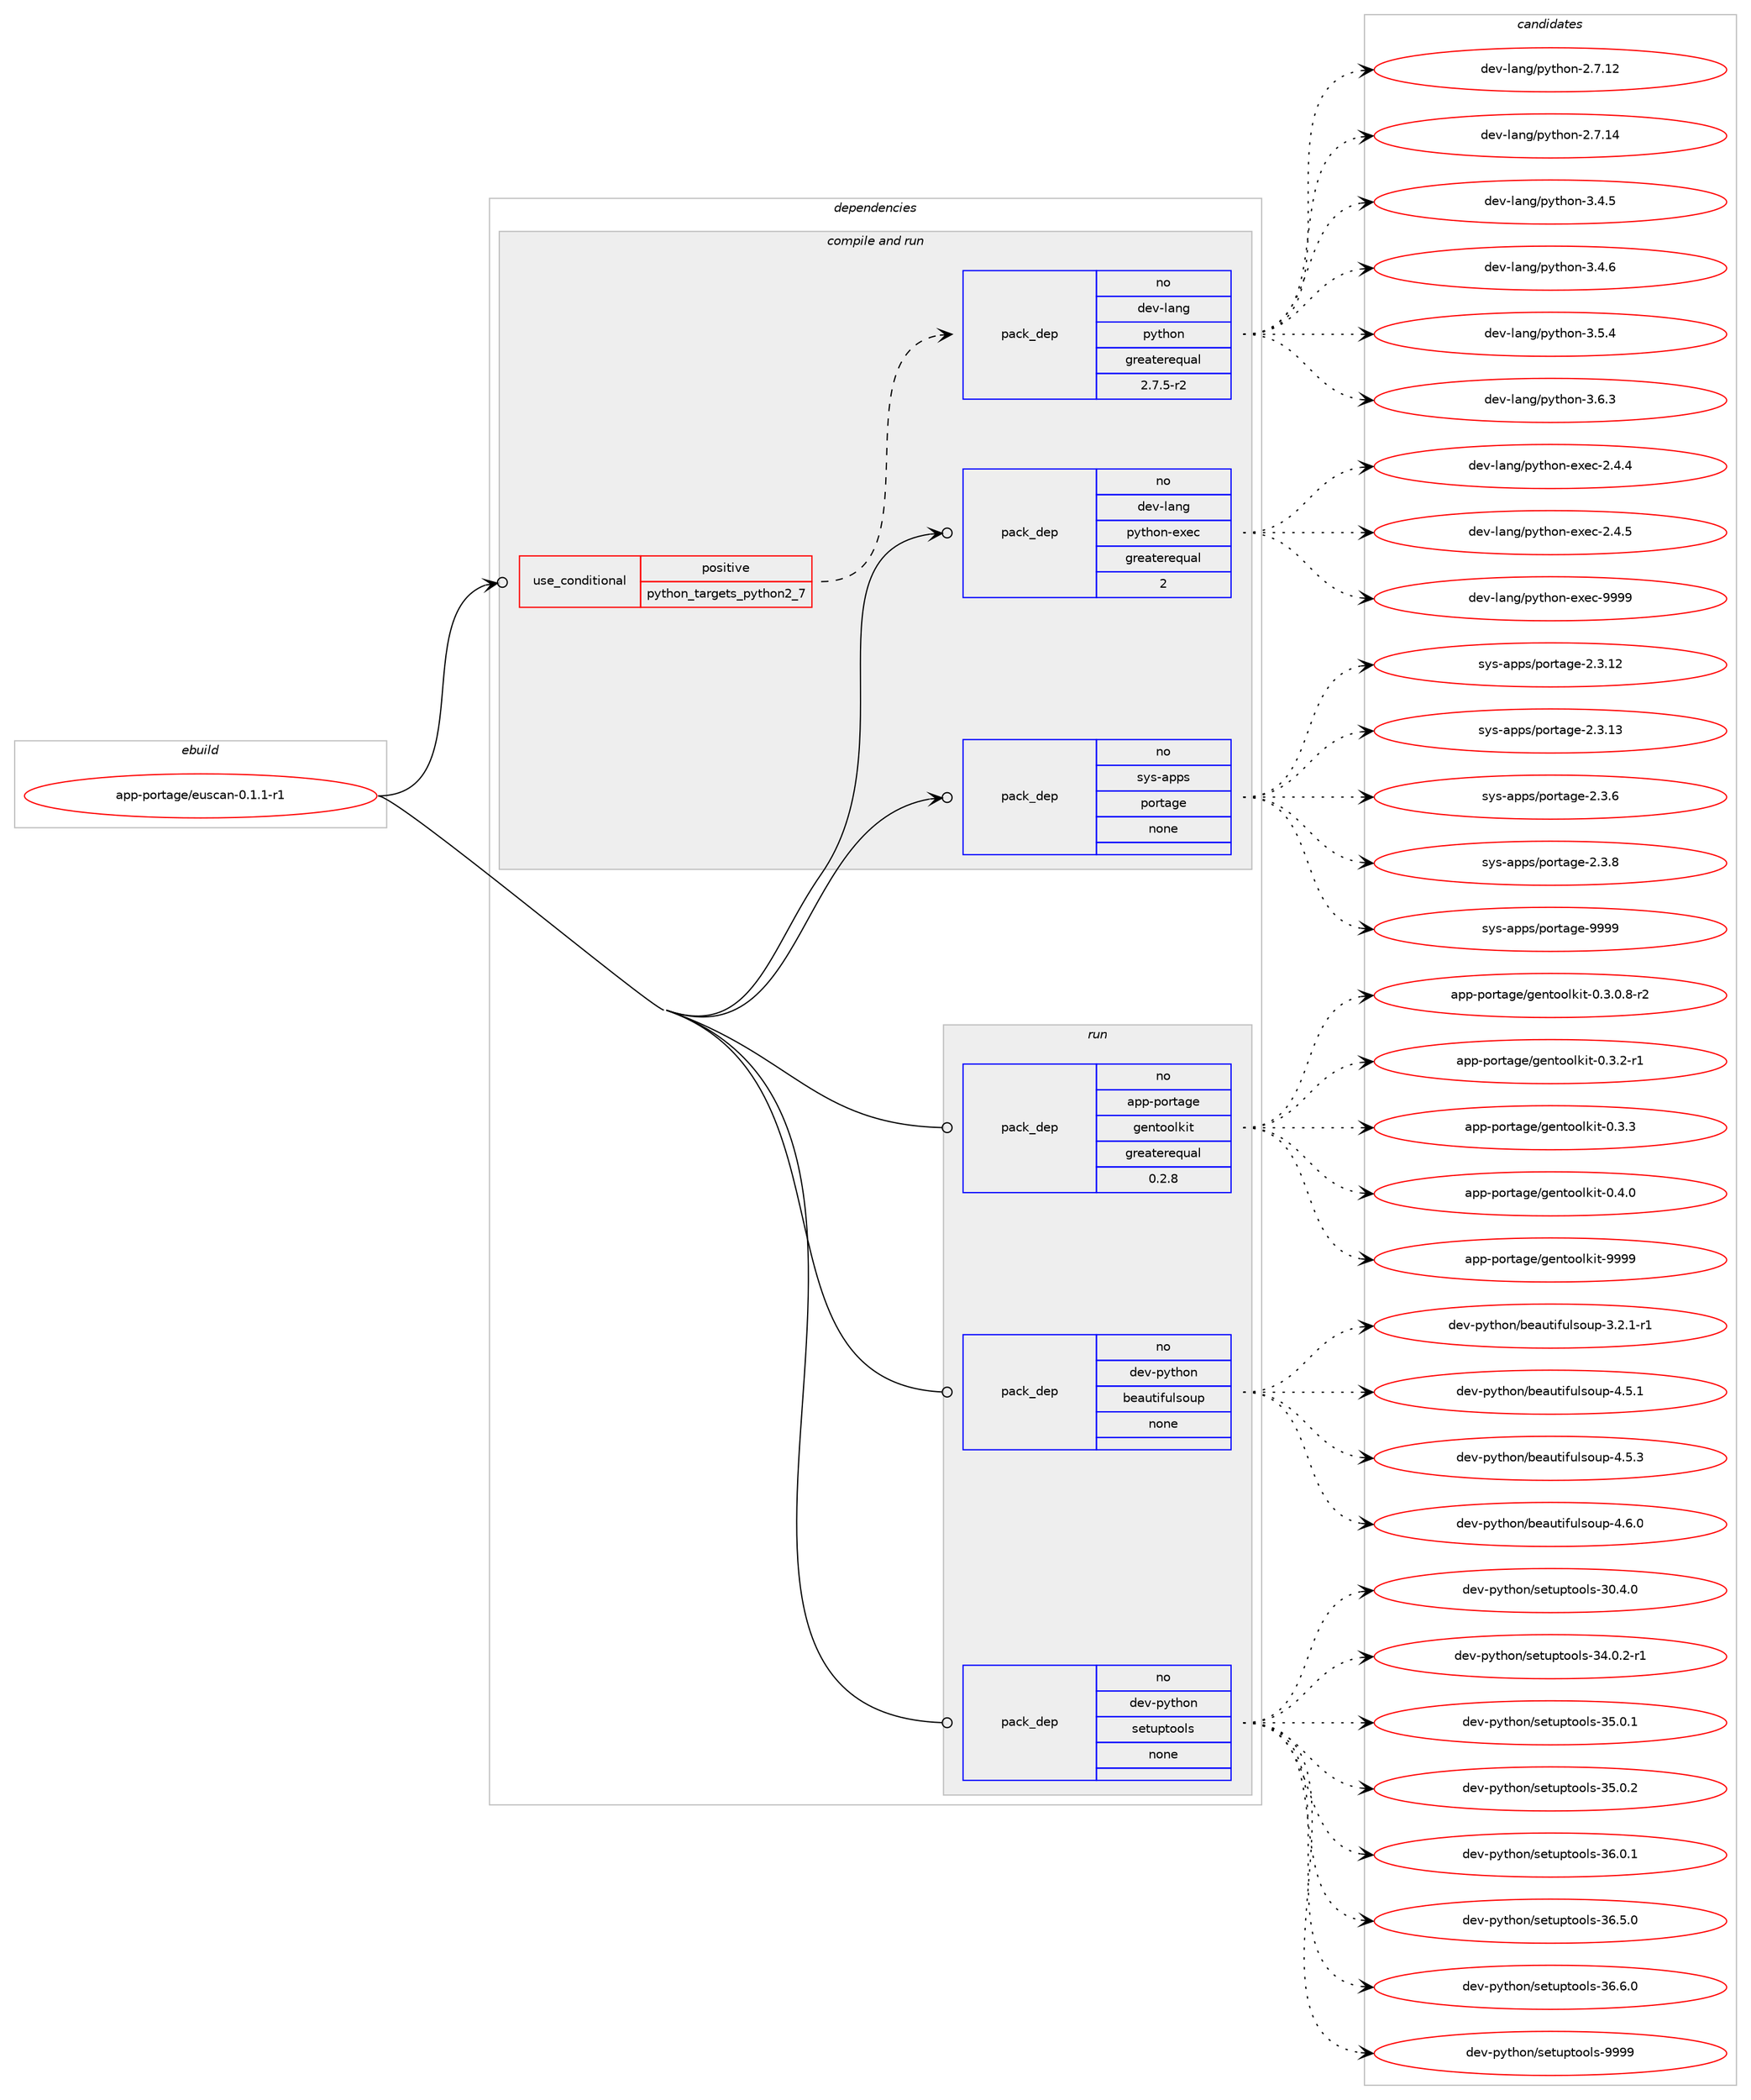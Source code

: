 digraph prolog {

# *************
# Graph options
# *************

newrank=true;
concentrate=true;
compound=true;
graph [rankdir=LR,fontname=Helvetica,fontsize=10,ranksep=1.5];#, ranksep=2.5, nodesep=0.2];
edge  [arrowhead=vee];
node  [fontname=Helvetica,fontsize=10];

# **********
# The ebuild
# **********

subgraph cluster_leftcol {
color=gray;
rank=same;
label=<<i>ebuild</i>>;
id [label="app-portage/euscan-0.1.1-r1", color=red, width=4, href="../app-portage/euscan-0.1.1-r1.svg"];
}

# ****************
# The dependencies
# ****************

subgraph cluster_midcol {
color=gray;
label=<<i>dependencies</i>>;
subgraph cluster_compile {
fillcolor="#eeeeee";
style=filled;
label=<<i>compile</i>>;
}
subgraph cluster_compileandrun {
fillcolor="#eeeeee";
style=filled;
label=<<i>compile and run</i>>;
subgraph cond13872 {
dependency53591 [label=<<TABLE BORDER="0" CELLBORDER="1" CELLSPACING="0" CELLPADDING="4"><TR><TD ROWSPAN="3" CELLPADDING="10">use_conditional</TD></TR><TR><TD>positive</TD></TR><TR><TD>python_targets_python2_7</TD></TR></TABLE>>, shape=none, color=red];
subgraph pack38753 {
dependency53592 [label=<<TABLE BORDER="0" CELLBORDER="1" CELLSPACING="0" CELLPADDING="4" WIDTH="220"><TR><TD ROWSPAN="6" CELLPADDING="30">pack_dep</TD></TR><TR><TD WIDTH="110">no</TD></TR><TR><TD>dev-lang</TD></TR><TR><TD>python</TD></TR><TR><TD>greaterequal</TD></TR><TR><TD>2.7.5-r2</TD></TR></TABLE>>, shape=none, color=blue];
}
dependency53591:e -> dependency53592:w [weight=20,style="dashed",arrowhead="vee"];
}
id:e -> dependency53591:w [weight=20,style="solid",arrowhead="odotvee"];
subgraph pack38754 {
dependency53593 [label=<<TABLE BORDER="0" CELLBORDER="1" CELLSPACING="0" CELLPADDING="4" WIDTH="220"><TR><TD ROWSPAN="6" CELLPADDING="30">pack_dep</TD></TR><TR><TD WIDTH="110">no</TD></TR><TR><TD>dev-lang</TD></TR><TR><TD>python-exec</TD></TR><TR><TD>greaterequal</TD></TR><TR><TD>2</TD></TR></TABLE>>, shape=none, color=blue];
}
id:e -> dependency53593:w [weight=20,style="solid",arrowhead="odotvee"];
subgraph pack38755 {
dependency53594 [label=<<TABLE BORDER="0" CELLBORDER="1" CELLSPACING="0" CELLPADDING="4" WIDTH="220"><TR><TD ROWSPAN="6" CELLPADDING="30">pack_dep</TD></TR><TR><TD WIDTH="110">no</TD></TR><TR><TD>sys-apps</TD></TR><TR><TD>portage</TD></TR><TR><TD>none</TD></TR><TR><TD></TD></TR></TABLE>>, shape=none, color=blue];
}
id:e -> dependency53594:w [weight=20,style="solid",arrowhead="odotvee"];
}
subgraph cluster_run {
fillcolor="#eeeeee";
style=filled;
label=<<i>run</i>>;
subgraph pack38756 {
dependency53595 [label=<<TABLE BORDER="0" CELLBORDER="1" CELLSPACING="0" CELLPADDING="4" WIDTH="220"><TR><TD ROWSPAN="6" CELLPADDING="30">pack_dep</TD></TR><TR><TD WIDTH="110">no</TD></TR><TR><TD>app-portage</TD></TR><TR><TD>gentoolkit</TD></TR><TR><TD>greaterequal</TD></TR><TR><TD>0.2.8</TD></TR></TABLE>>, shape=none, color=blue];
}
id:e -> dependency53595:w [weight=20,style="solid",arrowhead="odot"];
subgraph pack38757 {
dependency53596 [label=<<TABLE BORDER="0" CELLBORDER="1" CELLSPACING="0" CELLPADDING="4" WIDTH="220"><TR><TD ROWSPAN="6" CELLPADDING="30">pack_dep</TD></TR><TR><TD WIDTH="110">no</TD></TR><TR><TD>dev-python</TD></TR><TR><TD>beautifulsoup</TD></TR><TR><TD>none</TD></TR><TR><TD></TD></TR></TABLE>>, shape=none, color=blue];
}
id:e -> dependency53596:w [weight=20,style="solid",arrowhead="odot"];
subgraph pack38758 {
dependency53597 [label=<<TABLE BORDER="0" CELLBORDER="1" CELLSPACING="0" CELLPADDING="4" WIDTH="220"><TR><TD ROWSPAN="6" CELLPADDING="30">pack_dep</TD></TR><TR><TD WIDTH="110">no</TD></TR><TR><TD>dev-python</TD></TR><TR><TD>setuptools</TD></TR><TR><TD>none</TD></TR><TR><TD></TD></TR></TABLE>>, shape=none, color=blue];
}
id:e -> dependency53597:w [weight=20,style="solid",arrowhead="odot"];
}
}

# **************
# The candidates
# **************

subgraph cluster_choices {
rank=same;
color=gray;
label=<<i>candidates</i>>;

subgraph choice38753 {
color=black;
nodesep=1;
choice10010111845108971101034711212111610411111045504655464950 [label="dev-lang/python-2.7.12", color=red, width=4,href="../dev-lang/python-2.7.12.svg"];
choice10010111845108971101034711212111610411111045504655464952 [label="dev-lang/python-2.7.14", color=red, width=4,href="../dev-lang/python-2.7.14.svg"];
choice100101118451089711010347112121116104111110455146524653 [label="dev-lang/python-3.4.5", color=red, width=4,href="../dev-lang/python-3.4.5.svg"];
choice100101118451089711010347112121116104111110455146524654 [label="dev-lang/python-3.4.6", color=red, width=4,href="../dev-lang/python-3.4.6.svg"];
choice100101118451089711010347112121116104111110455146534652 [label="dev-lang/python-3.5.4", color=red, width=4,href="../dev-lang/python-3.5.4.svg"];
choice100101118451089711010347112121116104111110455146544651 [label="dev-lang/python-3.6.3", color=red, width=4,href="../dev-lang/python-3.6.3.svg"];
dependency53592:e -> choice10010111845108971101034711212111610411111045504655464950:w [style=dotted,weight="100"];
dependency53592:e -> choice10010111845108971101034711212111610411111045504655464952:w [style=dotted,weight="100"];
dependency53592:e -> choice100101118451089711010347112121116104111110455146524653:w [style=dotted,weight="100"];
dependency53592:e -> choice100101118451089711010347112121116104111110455146524654:w [style=dotted,weight="100"];
dependency53592:e -> choice100101118451089711010347112121116104111110455146534652:w [style=dotted,weight="100"];
dependency53592:e -> choice100101118451089711010347112121116104111110455146544651:w [style=dotted,weight="100"];
}
subgraph choice38754 {
color=black;
nodesep=1;
choice1001011184510897110103471121211161041111104510112010199455046524652 [label="dev-lang/python-exec-2.4.4", color=red, width=4,href="../dev-lang/python-exec-2.4.4.svg"];
choice1001011184510897110103471121211161041111104510112010199455046524653 [label="dev-lang/python-exec-2.4.5", color=red, width=4,href="../dev-lang/python-exec-2.4.5.svg"];
choice10010111845108971101034711212111610411111045101120101994557575757 [label="dev-lang/python-exec-9999", color=red, width=4,href="../dev-lang/python-exec-9999.svg"];
dependency53593:e -> choice1001011184510897110103471121211161041111104510112010199455046524652:w [style=dotted,weight="100"];
dependency53593:e -> choice1001011184510897110103471121211161041111104510112010199455046524653:w [style=dotted,weight="100"];
dependency53593:e -> choice10010111845108971101034711212111610411111045101120101994557575757:w [style=dotted,weight="100"];
}
subgraph choice38755 {
color=black;
nodesep=1;
choice1151211154597112112115471121111141169710310145504651464950 [label="sys-apps/portage-2.3.12", color=red, width=4,href="../sys-apps/portage-2.3.12.svg"];
choice1151211154597112112115471121111141169710310145504651464951 [label="sys-apps/portage-2.3.13", color=red, width=4,href="../sys-apps/portage-2.3.13.svg"];
choice11512111545971121121154711211111411697103101455046514654 [label="sys-apps/portage-2.3.6", color=red, width=4,href="../sys-apps/portage-2.3.6.svg"];
choice11512111545971121121154711211111411697103101455046514656 [label="sys-apps/portage-2.3.8", color=red, width=4,href="../sys-apps/portage-2.3.8.svg"];
choice115121115459711211211547112111114116971031014557575757 [label="sys-apps/portage-9999", color=red, width=4,href="../sys-apps/portage-9999.svg"];
dependency53594:e -> choice1151211154597112112115471121111141169710310145504651464950:w [style=dotted,weight="100"];
dependency53594:e -> choice1151211154597112112115471121111141169710310145504651464951:w [style=dotted,weight="100"];
dependency53594:e -> choice11512111545971121121154711211111411697103101455046514654:w [style=dotted,weight="100"];
dependency53594:e -> choice11512111545971121121154711211111411697103101455046514656:w [style=dotted,weight="100"];
dependency53594:e -> choice115121115459711211211547112111114116971031014557575757:w [style=dotted,weight="100"];
}
subgraph choice38756 {
color=black;
nodesep=1;
choice9711211245112111114116971031014710310111011611111110810710511645484651464846564511450 [label="app-portage/gentoolkit-0.3.0.8-r2", color=red, width=4,href="../app-portage/gentoolkit-0.3.0.8-r2.svg"];
choice971121124511211111411697103101471031011101161111111081071051164548465146504511449 [label="app-portage/gentoolkit-0.3.2-r1", color=red, width=4,href="../app-portage/gentoolkit-0.3.2-r1.svg"];
choice97112112451121111141169710310147103101110116111111108107105116454846514651 [label="app-portage/gentoolkit-0.3.3", color=red, width=4,href="../app-portage/gentoolkit-0.3.3.svg"];
choice97112112451121111141169710310147103101110116111111108107105116454846524648 [label="app-portage/gentoolkit-0.4.0", color=red, width=4,href="../app-portage/gentoolkit-0.4.0.svg"];
choice971121124511211111411697103101471031011101161111111081071051164557575757 [label="app-portage/gentoolkit-9999", color=red, width=4,href="../app-portage/gentoolkit-9999.svg"];
dependency53595:e -> choice9711211245112111114116971031014710310111011611111110810710511645484651464846564511450:w [style=dotted,weight="100"];
dependency53595:e -> choice971121124511211111411697103101471031011101161111111081071051164548465146504511449:w [style=dotted,weight="100"];
dependency53595:e -> choice97112112451121111141169710310147103101110116111111108107105116454846514651:w [style=dotted,weight="100"];
dependency53595:e -> choice97112112451121111141169710310147103101110116111111108107105116454846524648:w [style=dotted,weight="100"];
dependency53595:e -> choice971121124511211111411697103101471031011101161111111081071051164557575757:w [style=dotted,weight="100"];
}
subgraph choice38757 {
color=black;
nodesep=1;
choice100101118451121211161041111104798101971171161051021171081151111171124551465046494511449 [label="dev-python/beautifulsoup-3.2.1-r1", color=red, width=4,href="../dev-python/beautifulsoup-3.2.1-r1.svg"];
choice10010111845112121116104111110479810197117116105102117108115111117112455246534649 [label="dev-python/beautifulsoup-4.5.1", color=red, width=4,href="../dev-python/beautifulsoup-4.5.1.svg"];
choice10010111845112121116104111110479810197117116105102117108115111117112455246534651 [label="dev-python/beautifulsoup-4.5.3", color=red, width=4,href="../dev-python/beautifulsoup-4.5.3.svg"];
choice10010111845112121116104111110479810197117116105102117108115111117112455246544648 [label="dev-python/beautifulsoup-4.6.0", color=red, width=4,href="../dev-python/beautifulsoup-4.6.0.svg"];
dependency53596:e -> choice100101118451121211161041111104798101971171161051021171081151111171124551465046494511449:w [style=dotted,weight="100"];
dependency53596:e -> choice10010111845112121116104111110479810197117116105102117108115111117112455246534649:w [style=dotted,weight="100"];
dependency53596:e -> choice10010111845112121116104111110479810197117116105102117108115111117112455246534651:w [style=dotted,weight="100"];
dependency53596:e -> choice10010111845112121116104111110479810197117116105102117108115111117112455246544648:w [style=dotted,weight="100"];
}
subgraph choice38758 {
color=black;
nodesep=1;
choice100101118451121211161041111104711510111611711211611111110811545514846524648 [label="dev-python/setuptools-30.4.0", color=red, width=4,href="../dev-python/setuptools-30.4.0.svg"];
choice1001011184511212111610411111047115101116117112116111111108115455152464846504511449 [label="dev-python/setuptools-34.0.2-r1", color=red, width=4,href="../dev-python/setuptools-34.0.2-r1.svg"];
choice100101118451121211161041111104711510111611711211611111110811545515346484649 [label="dev-python/setuptools-35.0.1", color=red, width=4,href="../dev-python/setuptools-35.0.1.svg"];
choice100101118451121211161041111104711510111611711211611111110811545515346484650 [label="dev-python/setuptools-35.0.2", color=red, width=4,href="../dev-python/setuptools-35.0.2.svg"];
choice100101118451121211161041111104711510111611711211611111110811545515446484649 [label="dev-python/setuptools-36.0.1", color=red, width=4,href="../dev-python/setuptools-36.0.1.svg"];
choice100101118451121211161041111104711510111611711211611111110811545515446534648 [label="dev-python/setuptools-36.5.0", color=red, width=4,href="../dev-python/setuptools-36.5.0.svg"];
choice100101118451121211161041111104711510111611711211611111110811545515446544648 [label="dev-python/setuptools-36.6.0", color=red, width=4,href="../dev-python/setuptools-36.6.0.svg"];
choice10010111845112121116104111110471151011161171121161111111081154557575757 [label="dev-python/setuptools-9999", color=red, width=4,href="../dev-python/setuptools-9999.svg"];
dependency53597:e -> choice100101118451121211161041111104711510111611711211611111110811545514846524648:w [style=dotted,weight="100"];
dependency53597:e -> choice1001011184511212111610411111047115101116117112116111111108115455152464846504511449:w [style=dotted,weight="100"];
dependency53597:e -> choice100101118451121211161041111104711510111611711211611111110811545515346484649:w [style=dotted,weight="100"];
dependency53597:e -> choice100101118451121211161041111104711510111611711211611111110811545515346484650:w [style=dotted,weight="100"];
dependency53597:e -> choice100101118451121211161041111104711510111611711211611111110811545515446484649:w [style=dotted,weight="100"];
dependency53597:e -> choice100101118451121211161041111104711510111611711211611111110811545515446534648:w [style=dotted,weight="100"];
dependency53597:e -> choice100101118451121211161041111104711510111611711211611111110811545515446544648:w [style=dotted,weight="100"];
dependency53597:e -> choice10010111845112121116104111110471151011161171121161111111081154557575757:w [style=dotted,weight="100"];
}
}

}
